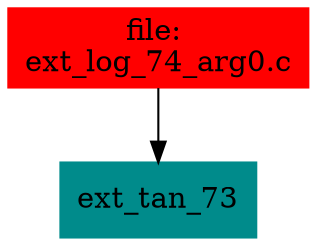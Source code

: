 digraph G {
node [shape=box]

0 [label="file: 
ext_log_74_arg0.c",color=red, style=filled]
1 [label="ext_tan_73",color=cyan4, style=filled]
0 -> 1


}

